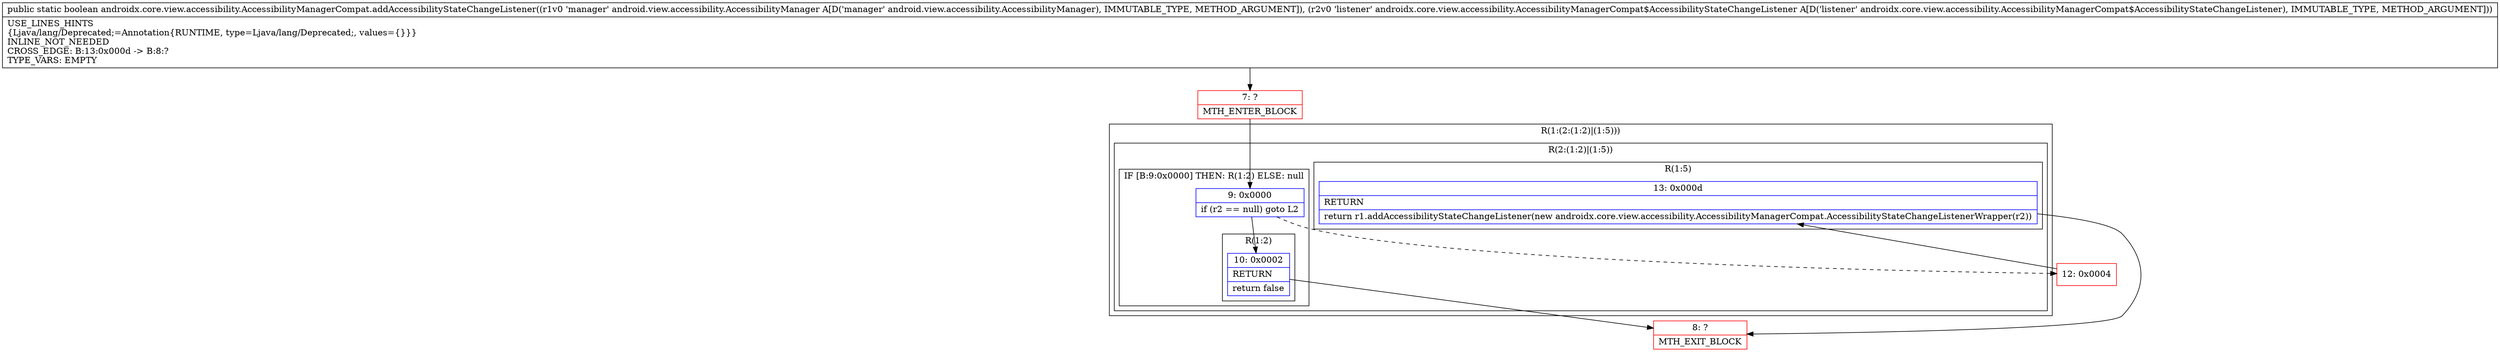 digraph "CFG forandroidx.core.view.accessibility.AccessibilityManagerCompat.addAccessibilityStateChangeListener(Landroid\/view\/accessibility\/AccessibilityManager;Landroidx\/core\/view\/accessibility\/AccessibilityManagerCompat$AccessibilityStateChangeListener;)Z" {
subgraph cluster_Region_1544727192 {
label = "R(1:(2:(1:2)|(1:5)))";
node [shape=record,color=blue];
subgraph cluster_Region_388218188 {
label = "R(2:(1:2)|(1:5))";
node [shape=record,color=blue];
subgraph cluster_IfRegion_1116194776 {
label = "IF [B:9:0x0000] THEN: R(1:2) ELSE: null";
node [shape=record,color=blue];
Node_9 [shape=record,label="{9\:\ 0x0000|if (r2 == null) goto L2\l}"];
subgraph cluster_Region_1106211793 {
label = "R(1:2)";
node [shape=record,color=blue];
Node_10 [shape=record,label="{10\:\ 0x0002|RETURN\l|return false\l}"];
}
}
subgraph cluster_Region_140527390 {
label = "R(1:5)";
node [shape=record,color=blue];
Node_13 [shape=record,label="{13\:\ 0x000d|RETURN\l|return r1.addAccessibilityStateChangeListener(new androidx.core.view.accessibility.AccessibilityManagerCompat.AccessibilityStateChangeListenerWrapper(r2))\l}"];
}
}
}
Node_7 [shape=record,color=red,label="{7\:\ ?|MTH_ENTER_BLOCK\l}"];
Node_8 [shape=record,color=red,label="{8\:\ ?|MTH_EXIT_BLOCK\l}"];
Node_12 [shape=record,color=red,label="{12\:\ 0x0004}"];
MethodNode[shape=record,label="{public static boolean androidx.core.view.accessibility.AccessibilityManagerCompat.addAccessibilityStateChangeListener((r1v0 'manager' android.view.accessibility.AccessibilityManager A[D('manager' android.view.accessibility.AccessibilityManager), IMMUTABLE_TYPE, METHOD_ARGUMENT]), (r2v0 'listener' androidx.core.view.accessibility.AccessibilityManagerCompat$AccessibilityStateChangeListener A[D('listener' androidx.core.view.accessibility.AccessibilityManagerCompat$AccessibilityStateChangeListener), IMMUTABLE_TYPE, METHOD_ARGUMENT]))  | USE_LINES_HINTS\l\{Ljava\/lang\/Deprecated;=Annotation\{RUNTIME, type=Ljava\/lang\/Deprecated;, values=\{\}\}\}\lINLINE_NOT_NEEDED\lCROSS_EDGE: B:13:0x000d \-\> B:8:?\lTYPE_VARS: EMPTY\l}"];
MethodNode -> Node_7;Node_9 -> Node_10;
Node_9 -> Node_12[style=dashed];
Node_10 -> Node_8;
Node_13 -> Node_8;
Node_7 -> Node_9;
Node_12 -> Node_13;
}

